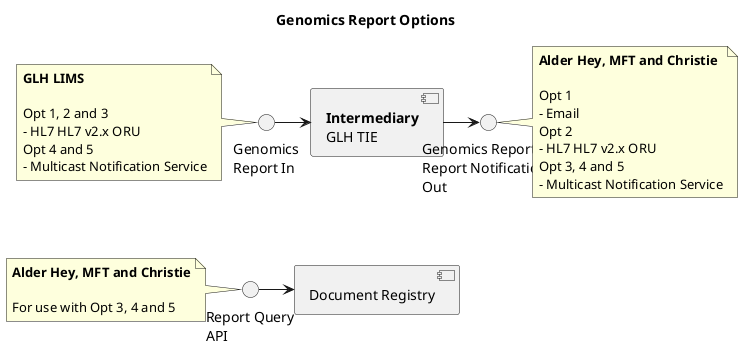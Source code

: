 @startuml

title "Genomics Report Options"

interface "Genomics\nReport In" as GenomicsReportIn
component "**Intermediary**\nGLH TIE" as GLHTIE
interface "Genomics Report or\nReport Notification\nOut" as GenomicsReportOut

interface "Report Query\nAPI" as MHD
component "Document Registry" as DocumentRepository

GenomicsReportIn -r-> GLHTIE
GLHTIE -r-> GenomicsReportOut

MHD -r-> DocumentRepository

GLHTIE -d[hidden]- DocumentRepository

note left of GenomicsReportIn
**GLH LIMS**

Opt 1, 2 and 3
- HL7 HL7 v2.x ORU
Opt 4 and 5
- Multicast Notification Service
end note


note right of GenomicsReportOut
**Alder Hey, MFT and Christie**

Opt 1
- Email
Opt 2
- HL7 HL7 v2.x ORU
Opt 3, 4 and 5
- Multicast Notification Service
end note

note left of MHD
**Alder Hey, MFT and Christie**

For use with Opt 3, 4 and 5
end note

@enduml
